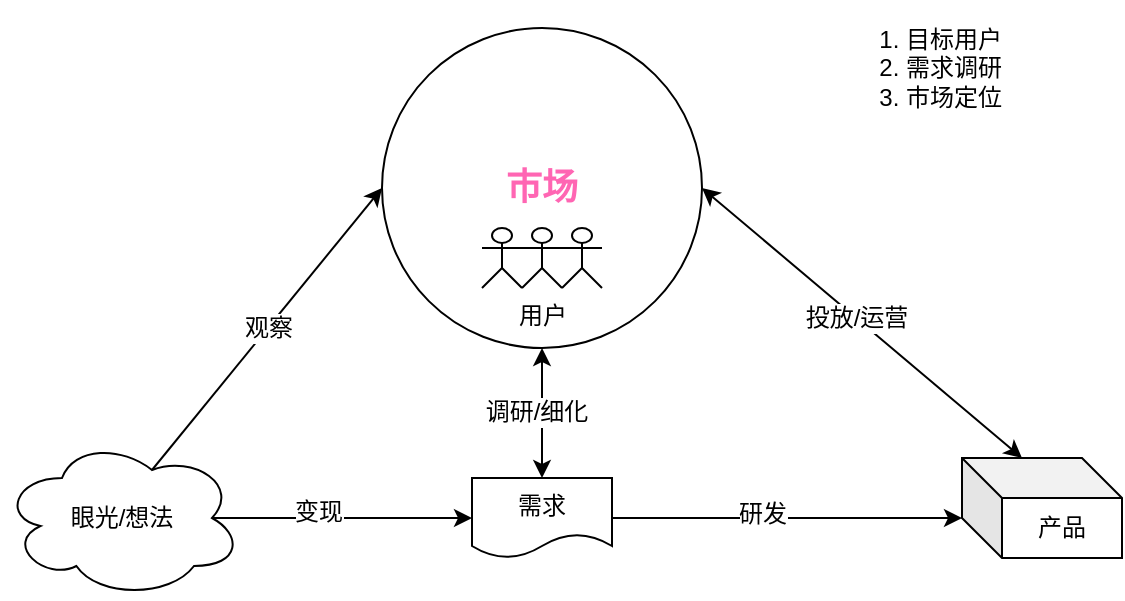 <mxfile version="12.2.2" type="github" pages="1">
  <diagram id="NNjclXHG8el0X2KKnLPg" name="第 1 页">
    <mxGraphModel dx="882" dy="623" grid="1" gridSize="10" guides="1" tooltips="1" connect="1" arrows="1" fold="1" page="1" pageScale="1" pageWidth="827" pageHeight="1169" math="0" shadow="0">
      <root>
        <mxCell id="0"/>
        <mxCell id="1" parent="0"/>
        <mxCell id="fRKQXHGXxSvQ_lllcBH7-1" value="&lt;font style=&quot;font-size: 18px&quot; color=&quot;#ff66b3&quot;&gt;&lt;b&gt;市场&lt;/b&gt;&lt;/font&gt;" style="ellipse;whiteSpace=wrap;html=1;aspect=fixed;" parent="1" vertex="1">
          <mxGeometry x="220" y="60" width="160" height="160" as="geometry"/>
        </mxCell>
        <mxCell id="fRKQXHGXxSvQ_lllcBH7-3" value="" style="endArrow=classic;html=1;exitX=0.625;exitY=0.2;exitDx=0;exitDy=0;exitPerimeter=0;entryX=0;entryY=0.5;entryDx=0;entryDy=0;" parent="1" source="fRKQXHGXxSvQ_lllcBH7-4" target="fRKQXHGXxSvQ_lllcBH7-1" edge="1">
          <mxGeometry width="50" height="50" relative="1" as="geometry">
            <mxPoint x="230" y="270" as="sourcePoint"/>
            <mxPoint x="270" y="240" as="targetPoint"/>
          </mxGeometry>
        </mxCell>
        <mxCell id="fRKQXHGXxSvQ_lllcBH7-27" value="观察" style="text;html=1;resizable=0;points=[];align=center;verticalAlign=middle;labelBackgroundColor=#ffffff;" parent="fRKQXHGXxSvQ_lllcBH7-3" vertex="1" connectable="0">
          <mxGeometry x="0.008" relative="1" as="geometry">
            <mxPoint as="offset"/>
          </mxGeometry>
        </mxCell>
        <mxCell id="fRKQXHGXxSvQ_lllcBH7-4" value="眼光/想法" style="ellipse;shape=cloud;whiteSpace=wrap;html=1;" parent="1" vertex="1">
          <mxGeometry x="30" y="265" width="120" height="80" as="geometry"/>
        </mxCell>
        <mxCell id="fRKQXHGXxSvQ_lllcBH7-14" value="" style="edgeStyle=orthogonalEdgeStyle;rounded=0;orthogonalLoop=1;jettySize=auto;html=1;" parent="1" source="fRKQXHGXxSvQ_lllcBH7-7" target="fRKQXHGXxSvQ_lllcBH7-15" edge="1">
          <mxGeometry relative="1" as="geometry">
            <mxPoint x="563" y="260" as="targetPoint"/>
            <Array as="points">
              <mxPoint x="510" y="305"/>
              <mxPoint x="510" y="305"/>
            </Array>
          </mxGeometry>
        </mxCell>
        <mxCell id="fRKQXHGXxSvQ_lllcBH7-16" value="研发" style="text;html=1;resizable=0;points=[];align=center;verticalAlign=middle;labelBackgroundColor=#ffffff;" parent="fRKQXHGXxSvQ_lllcBH7-14" vertex="1" connectable="0">
          <mxGeometry x="-0.15" y="2" relative="1" as="geometry">
            <mxPoint as="offset"/>
          </mxGeometry>
        </mxCell>
        <mxCell id="fRKQXHGXxSvQ_lllcBH7-7" value="需求" style="shape=document;whiteSpace=wrap;html=1;boundedLbl=1;" parent="1" vertex="1">
          <mxGeometry x="265" y="285" width="70" height="40" as="geometry"/>
        </mxCell>
        <mxCell id="fRKQXHGXxSvQ_lllcBH7-8" value="用户" style="shape=umlActor;verticalLabelPosition=bottom;labelBackgroundColor=#ffffff;verticalAlign=top;html=1;outlineConnect=0;" parent="1" vertex="1">
          <mxGeometry x="290" y="160" width="20" height="30" as="geometry"/>
        </mxCell>
        <mxCell id="fRKQXHGXxSvQ_lllcBH7-10" value="" style="shape=umlActor;verticalLabelPosition=bottom;labelBackgroundColor=#ffffff;verticalAlign=top;html=1;outlineConnect=0;" parent="1" vertex="1">
          <mxGeometry x="270" y="160" width="20" height="30" as="geometry"/>
        </mxCell>
        <mxCell id="fRKQXHGXxSvQ_lllcBH7-11" value="" style="shape=umlActor;verticalLabelPosition=bottom;labelBackgroundColor=#ffffff;verticalAlign=top;html=1;outlineConnect=0;" parent="1" vertex="1">
          <mxGeometry x="310" y="160" width="20" height="30" as="geometry"/>
        </mxCell>
        <mxCell id="fRKQXHGXxSvQ_lllcBH7-15" value="产品" style="shape=cube;whiteSpace=wrap;html=1;boundedLbl=1;backgroundOutline=1;darkOpacity=0.05;darkOpacity2=0.1;" parent="1" vertex="1">
          <mxGeometry x="510" y="275" width="80" height="50" as="geometry"/>
        </mxCell>
        <mxCell id="fRKQXHGXxSvQ_lllcBH7-21" value="" style="endArrow=classic;startArrow=classic;html=1;entryX=0.5;entryY=1;entryDx=0;entryDy=0;" parent="1" source="fRKQXHGXxSvQ_lllcBH7-7" target="fRKQXHGXxSvQ_lllcBH7-1" edge="1">
          <mxGeometry width="50" height="50" relative="1" as="geometry">
            <mxPoint x="230" y="270" as="sourcePoint"/>
            <mxPoint x="280" y="220" as="targetPoint"/>
          </mxGeometry>
        </mxCell>
        <mxCell id="fRKQXHGXxSvQ_lllcBH7-22" value="调研/细化" style="text;html=1;resizable=0;points=[];align=center;verticalAlign=middle;labelBackgroundColor=#ffffff;" parent="fRKQXHGXxSvQ_lllcBH7-21" vertex="1" connectable="0">
          <mxGeometry x="0.019" y="3" relative="1" as="geometry">
            <mxPoint as="offset"/>
          </mxGeometry>
        </mxCell>
        <mxCell id="fRKQXHGXxSvQ_lllcBH7-23" value="" style="endArrow=classic;startArrow=classic;html=1;exitX=1;exitY=0.5;exitDx=0;exitDy=0;entryX=0;entryY=0;entryDx=30;entryDy=0;entryPerimeter=0;" parent="1" source="fRKQXHGXxSvQ_lllcBH7-1" target="fRKQXHGXxSvQ_lllcBH7-15" edge="1">
          <mxGeometry width="50" height="50" relative="1" as="geometry">
            <mxPoint x="160" y="420" as="sourcePoint"/>
            <mxPoint x="210" y="370" as="targetPoint"/>
          </mxGeometry>
        </mxCell>
        <mxCell id="fRKQXHGXxSvQ_lllcBH7-24" value="投放/运营" style="text;html=1;resizable=0;points=[];align=center;verticalAlign=middle;labelBackgroundColor=#ffffff;" parent="fRKQXHGXxSvQ_lllcBH7-23" vertex="1" connectable="0">
          <mxGeometry x="-0.047" relative="1" as="geometry">
            <mxPoint as="offset"/>
          </mxGeometry>
        </mxCell>
        <mxCell id="fRKQXHGXxSvQ_lllcBH7-25" value="" style="endArrow=classic;html=1;exitX=0.875;exitY=0.5;exitDx=0;exitDy=0;exitPerimeter=0;entryX=0;entryY=0.5;entryDx=0;entryDy=0;" parent="1" source="fRKQXHGXxSvQ_lllcBH7-4" target="fRKQXHGXxSvQ_lllcBH7-7" edge="1">
          <mxGeometry width="50" height="50" relative="1" as="geometry">
            <mxPoint x="220" y="440" as="sourcePoint"/>
            <mxPoint x="270" y="390" as="targetPoint"/>
          </mxGeometry>
        </mxCell>
        <mxCell id="fRKQXHGXxSvQ_lllcBH7-26" value="变现" style="text;html=1;resizable=0;points=[];align=center;verticalAlign=middle;labelBackgroundColor=#ffffff;" parent="fRKQXHGXxSvQ_lllcBH7-25" vertex="1" connectable="0">
          <mxGeometry x="-0.185" y="3" relative="1" as="geometry">
            <mxPoint as="offset"/>
          </mxGeometry>
        </mxCell>
        <mxCell id="fRKQXHGXxSvQ_lllcBH7-30" value="&lt;ol&gt;&lt;li&gt;目标用户&lt;/li&gt;&lt;li&gt;需求调研&lt;/li&gt;&lt;li&gt;市场定位&lt;/li&gt;&lt;/ol&gt;" style="text;html=1;strokeColor=none;fillColor=none;align=left;verticalAlign=middle;whiteSpace=wrap;rounded=0;" parent="1" vertex="1">
          <mxGeometry x="440" y="70" width="150" height="20" as="geometry"/>
        </mxCell>
      </root>
    </mxGraphModel>
  </diagram>
</mxfile>
